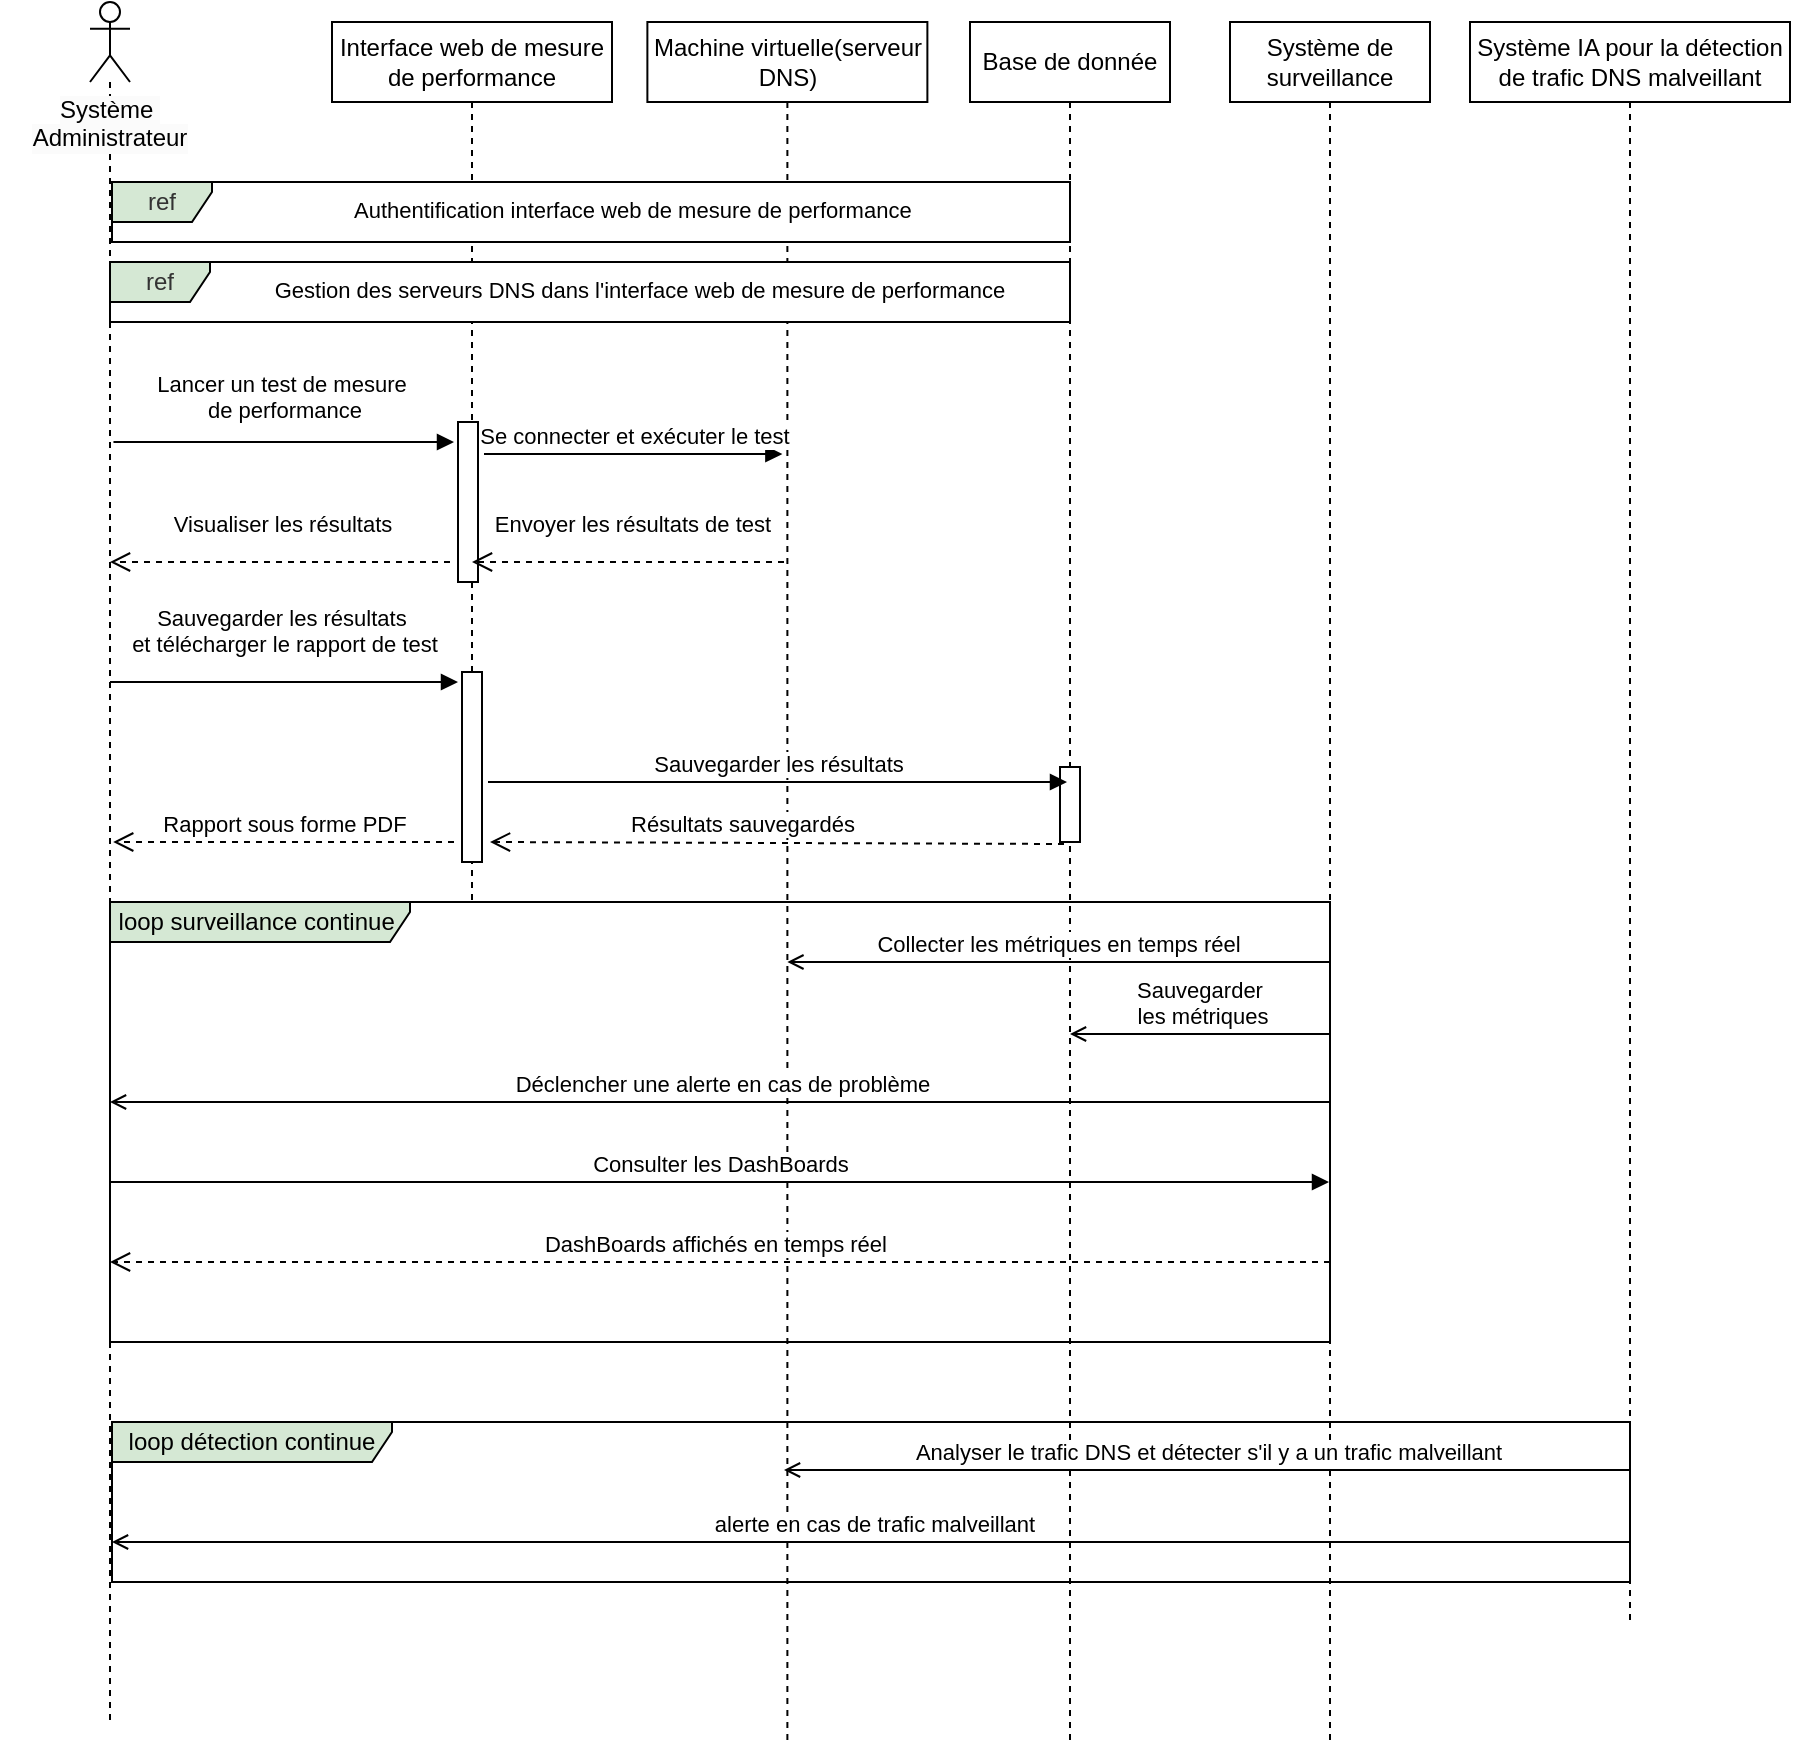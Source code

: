 <mxfile version="24.7.7">
  <diagram name="Page-1" id="2YBvvXClWsGukQMizWep">
    <mxGraphModel dx="2350" dy="1857" grid="1" gridSize="10" guides="1" tooltips="1" connect="1" arrows="1" fold="1" page="1" pageScale="1" pageWidth="850" pageHeight="1100" math="0" shadow="0">
      <root>
        <mxCell id="0" />
        <mxCell id="1" parent="0" />
        <mxCell id="aM9ryv3xv72pqoxQDRHE-5" value="Interface web de mesure de performance" style="shape=umlLifeline;perimeter=lifelinePerimeter;whiteSpace=wrap;html=1;container=0;dropTarget=0;collapsible=0;recursiveResize=0;outlineConnect=0;portConstraint=eastwest;newEdgeStyle={&quot;edgeStyle&quot;:&quot;elbowEdgeStyle&quot;,&quot;elbow&quot;:&quot;vertical&quot;,&quot;curved&quot;:0,&quot;rounded&quot;:0};" parent="1" vertex="1">
          <mxGeometry x="111" width="140" height="440" as="geometry" />
        </mxCell>
        <mxCell id="0YugQAnFwqk1ILGSHodU-4" value="" style="html=1;points=[[0,0,0,0,5],[0,1,0,0,-5],[1,0,0,0,5],[1,1,0,0,-5]];perimeter=orthogonalPerimeter;outlineConnect=0;targetShapes=umlLifeline;portConstraint=eastwest;newEdgeStyle={&quot;curved&quot;:0,&quot;rounded&quot;:0};" vertex="1" parent="aM9ryv3xv72pqoxQDRHE-5">
          <mxGeometry x="63" y="200" width="10" height="80" as="geometry" />
        </mxCell>
        <mxCell id="0YugQAnFwqk1ILGSHodU-5" value="" style="html=1;points=[[0,0,0,0,5],[0,1,0,0,-5],[1,0,0,0,5],[1,1,0,0,-5]];perimeter=orthogonalPerimeter;outlineConnect=0;targetShapes=umlLifeline;portConstraint=eastwest;newEdgeStyle={&quot;curved&quot;:0,&quot;rounded&quot;:0};" vertex="1" parent="aM9ryv3xv72pqoxQDRHE-5">
          <mxGeometry x="65" y="325" width="10" height="95" as="geometry" />
        </mxCell>
        <mxCell id="_VK_tqBm-G3R0EHeaTmm-1" value="Machine virtuelle(serveur DNS)" style="shape=umlLifeline;perimeter=lifelinePerimeter;whiteSpace=wrap;html=1;container=0;dropTarget=0;collapsible=0;recursiveResize=0;outlineConnect=0;portConstraint=eastwest;newEdgeStyle={&quot;edgeStyle&quot;:&quot;elbowEdgeStyle&quot;,&quot;elbow&quot;:&quot;vertical&quot;,&quot;curved&quot;:0,&quot;rounded&quot;:0};" parent="1" vertex="1">
          <mxGeometry x="268.69" width="140" height="860" as="geometry" />
        </mxCell>
        <mxCell id="_VK_tqBm-G3R0EHeaTmm-4" value="Base de donnée" style="shape=umlLifeline;perimeter=lifelinePerimeter;whiteSpace=wrap;html=1;container=0;dropTarget=0;collapsible=0;recursiveResize=0;outlineConnect=0;portConstraint=eastwest;newEdgeStyle={&quot;edgeStyle&quot;:&quot;elbowEdgeStyle&quot;,&quot;elbow&quot;:&quot;vertical&quot;,&quot;curved&quot;:0,&quot;rounded&quot;:0};" parent="1" vertex="1">
          <mxGeometry x="430" width="100" height="860" as="geometry" />
        </mxCell>
        <mxCell id="0YugQAnFwqk1ILGSHodU-6" value="" style="html=1;points=[[0,0,0,0,5],[0,1,0,0,-5],[1,0,0,0,5],[1,1,0,0,-5]];perimeter=orthogonalPerimeter;outlineConnect=0;targetShapes=umlLifeline;portConstraint=eastwest;newEdgeStyle={&quot;curved&quot;:0,&quot;rounded&quot;:0};" vertex="1" parent="_VK_tqBm-G3R0EHeaTmm-4">
          <mxGeometry x="45" y="372.5" width="10" height="37.5" as="geometry" />
        </mxCell>
        <mxCell id="_VK_tqBm-G3R0EHeaTmm-6" value="Système de surveillance" style="shape=umlLifeline;perimeter=lifelinePerimeter;whiteSpace=wrap;html=1;container=0;dropTarget=0;collapsible=0;recursiveResize=0;outlineConnect=0;portConstraint=eastwest;newEdgeStyle={&quot;edgeStyle&quot;:&quot;elbowEdgeStyle&quot;,&quot;elbow&quot;:&quot;vertical&quot;,&quot;curved&quot;:0,&quot;rounded&quot;:0};" parent="1" vertex="1">
          <mxGeometry x="560" width="100" height="860" as="geometry" />
        </mxCell>
        <mxCell id="_VK_tqBm-G3R0EHeaTmm-7" value="Système IA pour la détection de trafic DNS malveillant" style="shape=umlLifeline;perimeter=lifelinePerimeter;whiteSpace=wrap;html=1;container=0;dropTarget=0;collapsible=0;recursiveResize=0;outlineConnect=0;portConstraint=eastwest;newEdgeStyle={&quot;edgeStyle&quot;:&quot;elbowEdgeStyle&quot;,&quot;elbow&quot;:&quot;vertical&quot;,&quot;curved&quot;:0,&quot;rounded&quot;:0};" parent="1" vertex="1">
          <mxGeometry x="680" width="160" height="800" as="geometry" />
        </mxCell>
        <mxCell id="_VK_tqBm-G3R0EHeaTmm-14" value="" style="shape=umlLifeline;perimeter=lifelinePerimeter;whiteSpace=wrap;html=1;container=1;dropTarget=0;collapsible=0;recursiveResize=0;outlineConnect=0;portConstraint=eastwest;newEdgeStyle={&quot;curved&quot;:0,&quot;rounded&quot;:0};participant=umlActor;" parent="1" vertex="1">
          <mxGeometry x="-10" y="-10" width="20" height="860" as="geometry" />
        </mxCell>
        <mxCell id="_VK_tqBm-G3R0EHeaTmm-19" value="&lt;span style=&quot;color: rgb(0, 0, 0); font-family: Helvetica; font-size: 12px; font-style: normal; font-variant-ligatures: normal; font-variant-caps: normal; font-weight: 400; letter-spacing: normal; orphans: 2; text-indent: 0px; text-transform: none; widows: 2; word-spacing: 0px; -webkit-text-stroke-width: 0px; white-space: nowrap; background-color: rgb(251, 251, 251); text-decoration-thickness: initial; text-decoration-style: initial; text-decoration-color: initial; float: none; display: inline !important;&quot;&gt;Système&amp;nbsp;&lt;/span&gt;&lt;div style=&quot;forced-color-adjust: none; color: rgb(0, 0, 0); font-family: Helvetica; font-size: 12px; font-style: normal; font-variant-ligatures: normal; font-variant-caps: normal; font-weight: 400; letter-spacing: normal; orphans: 2; text-indent: 0px; text-transform: none; widows: 2; word-spacing: 0px; -webkit-text-stroke-width: 0px; white-space: nowrap; background-color: rgb(251, 251, 251); text-decoration-thickness: initial; text-decoration-style: initial; text-decoration-color: initial;&quot;&gt;Administrateur&lt;/div&gt;" style="text;whiteSpace=wrap;html=1;align=center;" parent="1" vertex="1">
          <mxGeometry x="-55" y="30" width="110" height="50" as="geometry" />
        </mxCell>
        <mxCell id="_VK_tqBm-G3R0EHeaTmm-46" value="Lancer un test de mesure&amp;nbsp;&lt;div&gt;de performance&lt;/div&gt;" style="html=1;verticalAlign=bottom;endArrow=block;curved=0;rounded=0;" parent="1" edge="1">
          <mxGeometry y="7" relative="1" as="geometry">
            <mxPoint x="1.731" y="210" as="sourcePoint" />
            <mxPoint x="172" y="210" as="targetPoint" />
            <mxPoint as="offset" />
          </mxGeometry>
        </mxCell>
        <mxCell id="_VK_tqBm-G3R0EHeaTmm-47" value="Se connecter et exécuter le test" style="html=1;verticalAlign=bottom;endArrow=block;curved=0;rounded=0;" parent="1" edge="1">
          <mxGeometry relative="1" as="geometry">
            <mxPoint x="187" y="216" as="sourcePoint" />
            <mxPoint x="336.19" y="216.0" as="targetPoint" />
          </mxGeometry>
        </mxCell>
        <mxCell id="_VK_tqBm-G3R0EHeaTmm-52" value="Envoyer les résultats de test" style="html=1;verticalAlign=bottom;endArrow=open;dashed=1;endSize=8;curved=0;rounded=0;" parent="1" edge="1" target="aM9ryv3xv72pqoxQDRHE-5">
          <mxGeometry x="-0.022" y="-10" relative="1" as="geometry">
            <mxPoint x="232" y="270" as="targetPoint" />
            <mxPoint x="337" y="270" as="sourcePoint" />
            <mxPoint as="offset" />
          </mxGeometry>
        </mxCell>
        <mxCell id="_VK_tqBm-G3R0EHeaTmm-54" value="Visualiser les résultats" style="html=1;verticalAlign=bottom;endArrow=open;dashed=1;endSize=8;curved=0;rounded=0;" parent="1" target="_VK_tqBm-G3R0EHeaTmm-14" edge="1">
          <mxGeometry x="-0.006" y="-10" relative="1" as="geometry">
            <mxPoint x="78" y="340" as="targetPoint" />
            <mxPoint x="170" y="270" as="sourcePoint" />
            <Array as="points">
              <mxPoint x="150" y="270" />
            </Array>
            <mxPoint as="offset" />
          </mxGeometry>
        </mxCell>
        <mxCell id="_VK_tqBm-G3R0EHeaTmm-55" value="Sauvegarder les résultats&amp;nbsp;&lt;div&gt;et télécharger le rapport de test&lt;/div&gt;" style="html=1;verticalAlign=bottom;endArrow=block;curved=0;rounded=0;" parent="1" edge="1" source="_VK_tqBm-G3R0EHeaTmm-14">
          <mxGeometry x="-0.002" y="10" relative="1" as="geometry">
            <mxPoint x="4.001" y="330" as="sourcePoint" />
            <mxPoint x="174" y="330" as="targetPoint" />
            <mxPoint as="offset" />
          </mxGeometry>
        </mxCell>
        <mxCell id="_VK_tqBm-G3R0EHeaTmm-56" value="Sauvegarder les résultats" style="html=1;verticalAlign=bottom;endArrow=block;curved=0;rounded=0;" parent="1" edge="1">
          <mxGeometry relative="1" as="geometry">
            <mxPoint x="189" y="380" as="sourcePoint" />
            <mxPoint x="478.5" y="380" as="targetPoint" />
          </mxGeometry>
        </mxCell>
        <mxCell id="_VK_tqBm-G3R0EHeaTmm-60" value="Rapport sous forme PDF" style="html=1;verticalAlign=bottom;endArrow=open;dashed=1;endSize=8;curved=0;rounded=0;" parent="1" edge="1">
          <mxGeometry relative="1" as="geometry">
            <mxPoint x="1.591" y="410" as="targetPoint" />
            <mxPoint x="172" y="410" as="sourcePoint" />
          </mxGeometry>
        </mxCell>
        <mxCell id="_VK_tqBm-G3R0EHeaTmm-87" value="Analyser le trafic DNS et détecter s&#39;il y a un trafic malveillant" style="html=1;verticalAlign=bottom;endArrow=open;curved=0;rounded=0;endFill=0;" parent="1" edge="1">
          <mxGeometry x="-0.003" relative="1" as="geometry">
            <mxPoint x="759.5" y="724" as="sourcePoint" />
            <mxPoint x="337.0" y="724" as="targetPoint" />
            <mxPoint as="offset" />
            <Array as="points">
              <mxPoint x="492.19" y="724" />
            </Array>
          </mxGeometry>
        </mxCell>
        <mxCell id="_VK_tqBm-G3R0EHeaTmm-89" value="alerte en cas de trafic malveillant" style="html=1;verticalAlign=bottom;endArrow=open;curved=0;rounded=0;endFill=0;" parent="1" edge="1">
          <mxGeometry x="-0.003" relative="1" as="geometry">
            <mxPoint x="759.5" y="760" as="sourcePoint" />
            <mxPoint x="1.0" y="760" as="targetPoint" />
            <mxPoint as="offset" />
          </mxGeometry>
        </mxCell>
        <mxCell id="_VK_tqBm-G3R0EHeaTmm-90" value="ref" style="shape=umlFrame;whiteSpace=wrap;html=1;pointerEvents=0;width=50;height=20;fillColor=#D5E8D4;fontColor=#333333;strokeColor=#000000;swimlaneFillColor=default;" parent="1" vertex="1">
          <mxGeometry x="1" y="80" width="479" height="30" as="geometry" />
        </mxCell>
        <mxCell id="_VK_tqBm-G3R0EHeaTmm-92" value="&lt;span style=&quot;color: rgb(0, 0, 0); font-family: Helvetica; font-size: 11px; font-style: normal; font-variant-ligatures: normal; font-variant-caps: normal; font-weight: 400; letter-spacing: normal; orphans: 2; text-align: center; text-indent: 0px; text-transform: none; widows: 2; word-spacing: 0px; -webkit-text-stroke-width: 0px; white-space: nowrap; background-color: rgb(255, 255, 255); text-decoration-thickness: initial; text-decoration-style: initial; text-decoration-color: initial; display: inline !important; float: none;&quot;&gt;Authentification interface web de mesure de performance&lt;/span&gt;" style="text;whiteSpace=wrap;html=1;" parent="1" vertex="1">
          <mxGeometry x="120" y="80" width="217" height="40" as="geometry" />
        </mxCell>
        <mxCell id="_VK_tqBm-G3R0EHeaTmm-93" value="ref" style="shape=umlFrame;whiteSpace=wrap;html=1;pointerEvents=0;width=50;height=20;fillColor=#D5E8D4;fontColor=#333333;strokeColor=#000000;swimlaneFillColor=default;" parent="1" vertex="1">
          <mxGeometry y="120" width="480" height="30" as="geometry" />
        </mxCell>
        <mxCell id="_VK_tqBm-G3R0EHeaTmm-94" value="&lt;span style=&quot;color: rgb(0, 0, 0); font-family: Helvetica; font-size: 11px; font-style: normal; font-variant-ligatures: normal; font-variant-caps: normal; font-weight: 400; letter-spacing: normal; orphans: 2; text-indent: 0px; text-transform: none; widows: 2; word-spacing: 0px; -webkit-text-stroke-width: 0px; white-space: nowrap; background-color: rgb(255, 255, 255); text-decoration-thickness: initial; text-decoration-style: initial; text-decoration-color: initial; float: none; display: inline !important;&quot;&gt;Gestion des serveurs DNS dans l&#39;interface web&amp;nbsp;&lt;/span&gt;&lt;span style=&quot;background-color: rgb(255, 255, 255); font-size: 11px; text-wrap: nowrap;&quot;&gt;de mesure de performance&lt;/span&gt;" style="text;whiteSpace=wrap;html=1;align=center;" parent="1" vertex="1">
          <mxGeometry x="60" y="120" width="410" height="30" as="geometry" />
        </mxCell>
        <mxCell id="_VK_tqBm-G3R0EHeaTmm-106" value="" style="group" parent="1" vertex="1" connectable="0">
          <mxGeometry x="-10" y="450" width="630" height="220" as="geometry" />
        </mxCell>
        <mxCell id="_VK_tqBm-G3R0EHeaTmm-64" value="Collecter les métriques en temps réel" style="html=1;verticalAlign=bottom;endArrow=open;curved=0;rounded=0;endFill=0;" parent="_VK_tqBm-G3R0EHeaTmm-106" edge="1" target="_VK_tqBm-G3R0EHeaTmm-1">
          <mxGeometry x="-0.001" relative="1" as="geometry">
            <mxPoint x="619.69" y="20" as="sourcePoint" />
            <mxPoint x="385.0" y="20" as="targetPoint" />
            <mxPoint as="offset" />
          </mxGeometry>
        </mxCell>
        <mxCell id="_VK_tqBm-G3R0EHeaTmm-72" value="Sauvegarder&amp;nbsp;&lt;div&gt;les métriques&lt;/div&gt;" style="html=1;verticalAlign=bottom;endArrow=none;curved=0;rounded=0;endFill=0;startArrow=open;startFill=0;" parent="_VK_tqBm-G3R0EHeaTmm-106" edge="1">
          <mxGeometry x="0.004" relative="1" as="geometry">
            <mxPoint x="490" y="56" as="sourcePoint" />
            <mxPoint x="620" y="56" as="targetPoint" />
            <mxPoint as="offset" />
          </mxGeometry>
        </mxCell>
        <mxCell id="_VK_tqBm-G3R0EHeaTmm-82" value="Consulter les DashBoards" style="html=1;verticalAlign=bottom;endArrow=block;curved=0;rounded=0;" parent="_VK_tqBm-G3R0EHeaTmm-106" edge="1">
          <mxGeometry relative="1" as="geometry">
            <mxPoint x="10" y="130" as="sourcePoint" />
            <mxPoint x="619.5" y="130.0" as="targetPoint" />
          </mxGeometry>
        </mxCell>
        <mxCell id="_VK_tqBm-G3R0EHeaTmm-85" value="DashBoards affichés en temps réel&amp;nbsp;" style="html=1;verticalAlign=bottom;endArrow=open;dashed=1;endSize=8;curved=0;rounded=0;" parent="_VK_tqBm-G3R0EHeaTmm-106" edge="1">
          <mxGeometry x="0.004" relative="1" as="geometry">
            <mxPoint x="10" y="170" as="targetPoint" />
            <mxPoint x="620" y="170" as="sourcePoint" />
            <mxPoint as="offset" />
          </mxGeometry>
        </mxCell>
        <mxCell id="_VK_tqBm-G3R0EHeaTmm-100" value="Déclencher une alerte en cas de problème" style="html=1;verticalAlign=bottom;endArrow=open;curved=0;rounded=0;endFill=0;" parent="_VK_tqBm-G3R0EHeaTmm-106" edge="1">
          <mxGeometry x="-0.003" relative="1" as="geometry">
            <mxPoint x="620.19" y="90" as="sourcePoint" />
            <mxPoint x="10" y="90" as="targetPoint" />
            <mxPoint as="offset" />
          </mxGeometry>
        </mxCell>
        <mxCell id="_VK_tqBm-G3R0EHeaTmm-86" value="loop surveillance continue&amp;nbsp;" style="shape=umlFrame;whiteSpace=wrap;html=1;pointerEvents=0;width=150;height=20;fillColor=#D5E8D4;" parent="_VK_tqBm-G3R0EHeaTmm-106" vertex="1">
          <mxGeometry x="10" y="-10" width="610" height="220" as="geometry" />
        </mxCell>
        <mxCell id="_VK_tqBm-G3R0EHeaTmm-107" value="loop détection continue" style="shape=umlFrame;whiteSpace=wrap;html=1;pointerEvents=0;width=140;height=20;fillColor=#D5E8D4;" parent="1" vertex="1">
          <mxGeometry x="1" y="700" width="759" height="80" as="geometry" />
        </mxCell>
        <mxCell id="0YugQAnFwqk1ILGSHodU-3" value="Résultats sauvegardés" style="html=1;verticalAlign=bottom;endArrow=open;dashed=1;endSize=8;curved=0;rounded=0;" edge="1" parent="1">
          <mxGeometry x="0.123" relative="1" as="geometry">
            <mxPoint x="190" y="410" as="targetPoint" />
            <mxPoint x="477" y="411" as="sourcePoint" />
            <mxPoint as="offset" />
          </mxGeometry>
        </mxCell>
      </root>
    </mxGraphModel>
  </diagram>
</mxfile>
